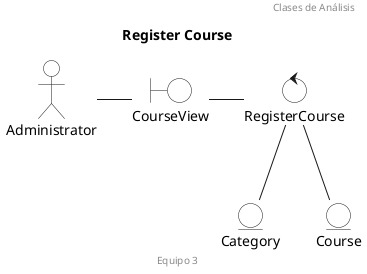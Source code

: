 @startuml Clases de Analisis y Colaboracion


skinparam EntityBackgroundColor white
skinparam BoundaryBackgroundColor white
skinparam ControlBackgroundColor white
skinparam ActorBackgroundColor white


header Clases de Análisis
footer Equipo 3

title Register Course
actor "Administrator" as ad

control RegisterCourse

entity Category
entity Course

boundary CourseView

ad -r- CourseView
CourseView -r- RegisterCourse
RegisterCourse -- Category
RegisterCourse -- Course


newpage 
header Clases de Análisis
footer Equipo 3

title Crate Exam


actor "Administrator" as ad

control "createExam" as ce

entity "exam" as e
entity "domain" as d

boundary "examView" as ev

ad -r- ev
ev -r-> ce
ce -u-> e
ce -r- d
e --> ev


newpage

title Upload Question
header Clases de Análisis
footer Equipo 3

actor "Administrator" as ad

control "uploadAsk" as ua
control "createExam" as ce

entity "Ask" as a
entity "domain" as d

boundary "askView" as av

ad -r- av
av -r- ua
ua -- a
ua -- ce
ce -- d
a -u- av

newpage
title start Exam
header Clases de Analisis
footer Equipo 3

actor "Student" as st

control "InitExam" as iE
control "examController" as eC

boundary "askView" as av
boundary "examView" as ev


st -r- ev
ev -r- av








@enduml
